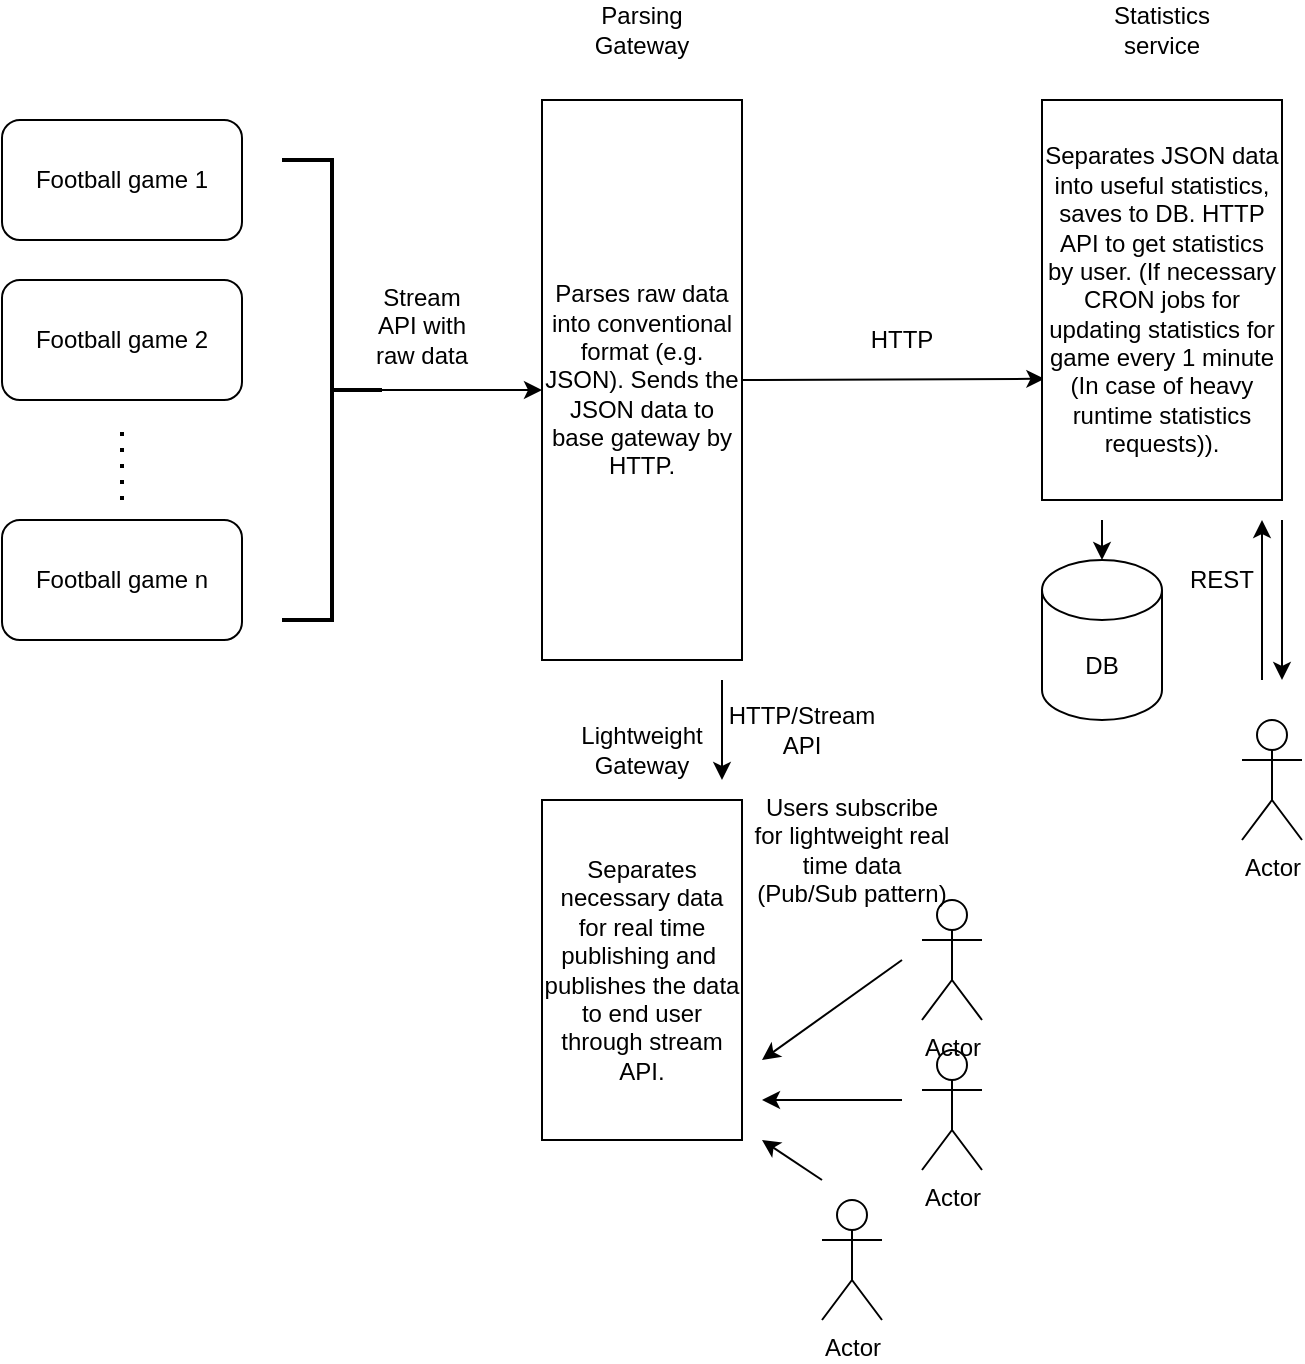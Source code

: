 <mxfile version="24.8.4">
  <diagram name="Страница — 1" id="6ODOQh3wTu_aqOWFg6MM">
    <mxGraphModel dx="1290" dy="557" grid="1" gridSize="10" guides="1" tooltips="1" connect="1" arrows="1" fold="1" page="1" pageScale="1" pageWidth="827" pageHeight="1169" math="0" shadow="0">
      <root>
        <mxCell id="0" />
        <mxCell id="1" parent="0" />
        <mxCell id="yGf40KvcOF2eNGJjjZM6-1" value="Football game 1" style="rounded=1;whiteSpace=wrap;html=1;" vertex="1" parent="1">
          <mxGeometry x="40" y="110" width="120" height="60" as="geometry" />
        </mxCell>
        <mxCell id="yGf40KvcOF2eNGJjjZM6-2" value="Football game 2" style="rounded=1;whiteSpace=wrap;html=1;" vertex="1" parent="1">
          <mxGeometry x="40" y="190" width="120" height="60" as="geometry" />
        </mxCell>
        <mxCell id="yGf40KvcOF2eNGJjjZM6-3" value="Football game n" style="rounded=1;whiteSpace=wrap;html=1;" vertex="1" parent="1">
          <mxGeometry x="40" y="310" width="120" height="60" as="geometry" />
        </mxCell>
        <mxCell id="yGf40KvcOF2eNGJjjZM6-4" value="" style="endArrow=none;dashed=1;html=1;dashPattern=1 3;strokeWidth=2;rounded=0;" edge="1" parent="1">
          <mxGeometry width="50" height="50" relative="1" as="geometry">
            <mxPoint x="100" y="300" as="sourcePoint" />
            <mxPoint x="100" y="260" as="targetPoint" />
          </mxGeometry>
        </mxCell>
        <mxCell id="yGf40KvcOF2eNGJjjZM6-5" value="" style="strokeWidth=2;html=1;shape=mxgraph.flowchart.annotation_2;align=left;labelPosition=right;pointerEvents=1;direction=west;" vertex="1" parent="1">
          <mxGeometry x="180" y="130" width="50" height="230" as="geometry" />
        </mxCell>
        <mxCell id="yGf40KvcOF2eNGJjjZM6-6" value="" style="endArrow=classic;html=1;rounded=0;exitX=0;exitY=0.5;exitDx=0;exitDy=0;exitPerimeter=0;" edge="1" parent="1" source="yGf40KvcOF2eNGJjjZM6-5">
          <mxGeometry width="50" height="50" relative="1" as="geometry">
            <mxPoint x="390" y="320" as="sourcePoint" />
            <mxPoint x="310" y="245" as="targetPoint" />
          </mxGeometry>
        </mxCell>
        <mxCell id="yGf40KvcOF2eNGJjjZM6-7" value="Stream API with raw data&lt;div&gt;&lt;br&gt;&lt;/div&gt;" style="text;html=1;align=center;verticalAlign=middle;whiteSpace=wrap;rounded=0;" vertex="1" parent="1">
          <mxGeometry x="220" y="205" width="60" height="30" as="geometry" />
        </mxCell>
        <mxCell id="yGf40KvcOF2eNGJjjZM6-9" value="Parses raw data into conventional format (e.g. JSON). Sends the JSON data to base gateway by HTTP." style="rounded=0;whiteSpace=wrap;html=1;" vertex="1" parent="1">
          <mxGeometry x="310" y="100" width="100" height="280" as="geometry" />
        </mxCell>
        <mxCell id="yGf40KvcOF2eNGJjjZM6-10" value="Parsing Gateway" style="text;html=1;align=center;verticalAlign=middle;whiteSpace=wrap;rounded=0;" vertex="1" parent="1">
          <mxGeometry x="330" y="50" width="60" height="30" as="geometry" />
        </mxCell>
        <mxCell id="yGf40KvcOF2eNGJjjZM6-12" value="" style="endArrow=classic;html=1;rounded=0;exitX=1;exitY=0.5;exitDx=0;exitDy=0;entryX=0.01;entryY=0.697;entryDx=0;entryDy=0;entryPerimeter=0;" edge="1" parent="1" source="yGf40KvcOF2eNGJjjZM6-9" target="yGf40KvcOF2eNGJjjZM6-55">
          <mxGeometry width="50" height="50" relative="1" as="geometry">
            <mxPoint x="390" y="220" as="sourcePoint" />
            <mxPoint x="490" y="240" as="targetPoint" />
          </mxGeometry>
        </mxCell>
        <mxCell id="yGf40KvcOF2eNGJjjZM6-13" value="HTTP" style="text;html=1;align=center;verticalAlign=middle;whiteSpace=wrap;rounded=0;" vertex="1" parent="1">
          <mxGeometry x="460" y="205" width="60" height="30" as="geometry" />
        </mxCell>
        <mxCell id="yGf40KvcOF2eNGJjjZM6-44" value="Actor" style="shape=umlActor;verticalLabelPosition=bottom;verticalAlign=top;html=1;outlineConnect=0;" vertex="1" parent="1">
          <mxGeometry x="500" y="575" width="30" height="60" as="geometry" />
        </mxCell>
        <mxCell id="yGf40KvcOF2eNGJjjZM6-45" value="Actor" style="shape=umlActor;verticalLabelPosition=bottom;verticalAlign=top;html=1;outlineConnect=0;" vertex="1" parent="1">
          <mxGeometry x="450" y="650" width="30" height="60" as="geometry" />
        </mxCell>
        <mxCell id="yGf40KvcOF2eNGJjjZM6-46" value="Actor" style="shape=umlActor;verticalLabelPosition=bottom;verticalAlign=top;html=1;outlineConnect=0;" vertex="1" parent="1">
          <mxGeometry x="500" y="500" width="30" height="60" as="geometry" />
        </mxCell>
        <mxCell id="yGf40KvcOF2eNGJjjZM6-47" value="" style="endArrow=classic;html=1;rounded=0;" edge="1" parent="1">
          <mxGeometry width="50" height="50" relative="1" as="geometry">
            <mxPoint x="490" y="530" as="sourcePoint" />
            <mxPoint x="420" y="580" as="targetPoint" />
            <Array as="points" />
          </mxGeometry>
        </mxCell>
        <mxCell id="yGf40KvcOF2eNGJjjZM6-48" value="" style="endArrow=classic;html=1;rounded=0;" edge="1" parent="1">
          <mxGeometry width="50" height="50" relative="1" as="geometry">
            <mxPoint x="490" y="600" as="sourcePoint" />
            <mxPoint x="420" y="600" as="targetPoint" />
          </mxGeometry>
        </mxCell>
        <mxCell id="yGf40KvcOF2eNGJjjZM6-49" value="" style="endArrow=classic;html=1;rounded=0;" edge="1" parent="1">
          <mxGeometry width="50" height="50" relative="1" as="geometry">
            <mxPoint x="450" y="640" as="sourcePoint" />
            <mxPoint x="420" y="620" as="targetPoint" />
          </mxGeometry>
        </mxCell>
        <mxCell id="yGf40KvcOF2eNGJjjZM6-50" value="Users subscribe for lightweight real time data (Pub/Sub pattern)" style="text;html=1;align=center;verticalAlign=middle;whiteSpace=wrap;rounded=0;" vertex="1" parent="1">
          <mxGeometry x="415" y="460" width="100" height="30" as="geometry" />
        </mxCell>
        <mxCell id="yGf40KvcOF2eNGJjjZM6-51" value="Separates necessary data for real time publishing and&amp;nbsp; publishes the data to end user through stream API." style="rounded=0;whiteSpace=wrap;html=1;" vertex="1" parent="1">
          <mxGeometry x="310" y="450" width="100" height="170" as="geometry" />
        </mxCell>
        <mxCell id="yGf40KvcOF2eNGJjjZM6-52" value="Lightweight Gateway" style="text;html=1;align=center;verticalAlign=middle;whiteSpace=wrap;rounded=0;" vertex="1" parent="1">
          <mxGeometry x="330" y="410" width="60" height="30" as="geometry" />
        </mxCell>
        <mxCell id="yGf40KvcOF2eNGJjjZM6-53" value="" style="endArrow=classic;html=1;rounded=0;" edge="1" parent="1">
          <mxGeometry width="50" height="50" relative="1" as="geometry">
            <mxPoint x="400" y="390" as="sourcePoint" />
            <mxPoint x="400" y="440" as="targetPoint" />
          </mxGeometry>
        </mxCell>
        <mxCell id="yGf40KvcOF2eNGJjjZM6-54" value="HTTP/Stream API" style="text;html=1;align=center;verticalAlign=middle;whiteSpace=wrap;rounded=0;" vertex="1" parent="1">
          <mxGeometry x="410" y="400" width="60" height="30" as="geometry" />
        </mxCell>
        <mxCell id="yGf40KvcOF2eNGJjjZM6-55" value="Separates JSON data into useful statistics, saves to DB. HTTP API to get statistics by user. (If necessary CRON jobs for updating statistics for game every 1 minute (In case of heavy runtime statistics requests))." style="rounded=0;whiteSpace=wrap;html=1;" vertex="1" parent="1">
          <mxGeometry x="560" y="100" width="120" height="200" as="geometry" />
        </mxCell>
        <mxCell id="yGf40KvcOF2eNGJjjZM6-56" value="Statistics service" style="text;html=1;align=center;verticalAlign=middle;whiteSpace=wrap;rounded=0;" vertex="1" parent="1">
          <mxGeometry x="590" y="50" width="60" height="30" as="geometry" />
        </mxCell>
        <mxCell id="yGf40KvcOF2eNGJjjZM6-57" value="Actor" style="shape=umlActor;verticalLabelPosition=bottom;verticalAlign=top;html=1;outlineConnect=0;" vertex="1" parent="1">
          <mxGeometry x="660" y="410" width="30" height="60" as="geometry" />
        </mxCell>
        <mxCell id="yGf40KvcOF2eNGJjjZM6-58" value="" style="endArrow=classic;html=1;rounded=0;" edge="1" parent="1">
          <mxGeometry width="50" height="50" relative="1" as="geometry">
            <mxPoint x="670" y="390" as="sourcePoint" />
            <mxPoint x="670" y="310" as="targetPoint" />
          </mxGeometry>
        </mxCell>
        <mxCell id="yGf40KvcOF2eNGJjjZM6-59" value="DB" style="shape=cylinder3;whiteSpace=wrap;html=1;boundedLbl=1;backgroundOutline=1;size=15;" vertex="1" parent="1">
          <mxGeometry x="560" y="330" width="60" height="80" as="geometry" />
        </mxCell>
        <mxCell id="yGf40KvcOF2eNGJjjZM6-60" value="" style="endArrow=classic;html=1;rounded=0;entryX=0.5;entryY=0;entryDx=0;entryDy=0;entryPerimeter=0;" edge="1" parent="1" target="yGf40KvcOF2eNGJjjZM6-59">
          <mxGeometry width="50" height="50" relative="1" as="geometry">
            <mxPoint x="590" y="310" as="sourcePoint" />
            <mxPoint x="590" y="320" as="targetPoint" />
          </mxGeometry>
        </mxCell>
        <mxCell id="yGf40KvcOF2eNGJjjZM6-61" value="REST" style="text;html=1;align=center;verticalAlign=middle;whiteSpace=wrap;rounded=0;" vertex="1" parent="1">
          <mxGeometry x="620" y="325" width="60" height="30" as="geometry" />
        </mxCell>
        <mxCell id="yGf40KvcOF2eNGJjjZM6-62" value="" style="endArrow=classic;html=1;rounded=0;" edge="1" parent="1">
          <mxGeometry width="50" height="50" relative="1" as="geometry">
            <mxPoint x="680" y="310" as="sourcePoint" />
            <mxPoint x="680" y="390" as="targetPoint" />
          </mxGeometry>
        </mxCell>
      </root>
    </mxGraphModel>
  </diagram>
</mxfile>
